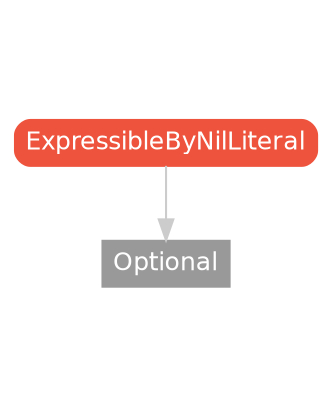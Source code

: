 strict digraph "ExpressibleByNilLiteral - Type Hierarchy - SwiftDoc.org" {
    pad="0.1,0.8"
    node [shape=box, style="filled,rounded", color="#999999", fillcolor="#999999", fontcolor=white, fontname=Helvetica, fontnames="Helvetica,sansserif", fontsize=12, margin="0.07,0.05", height="0.3"]
    edge [color="#cccccc"]
    "ExpressibleByNilLiteral" [URL="/protocol/ExpressibleByNilLiteral/", style="filled,rounded", fillcolor="#ee543d", color="#ee543d"]
    "Optional" [URL="/type/Optional/hierarchy/", style=filled]    "ExpressibleByNilLiteral" -> "Optional"
    subgraph Types {
        rank = max; "Optional";
    }
}